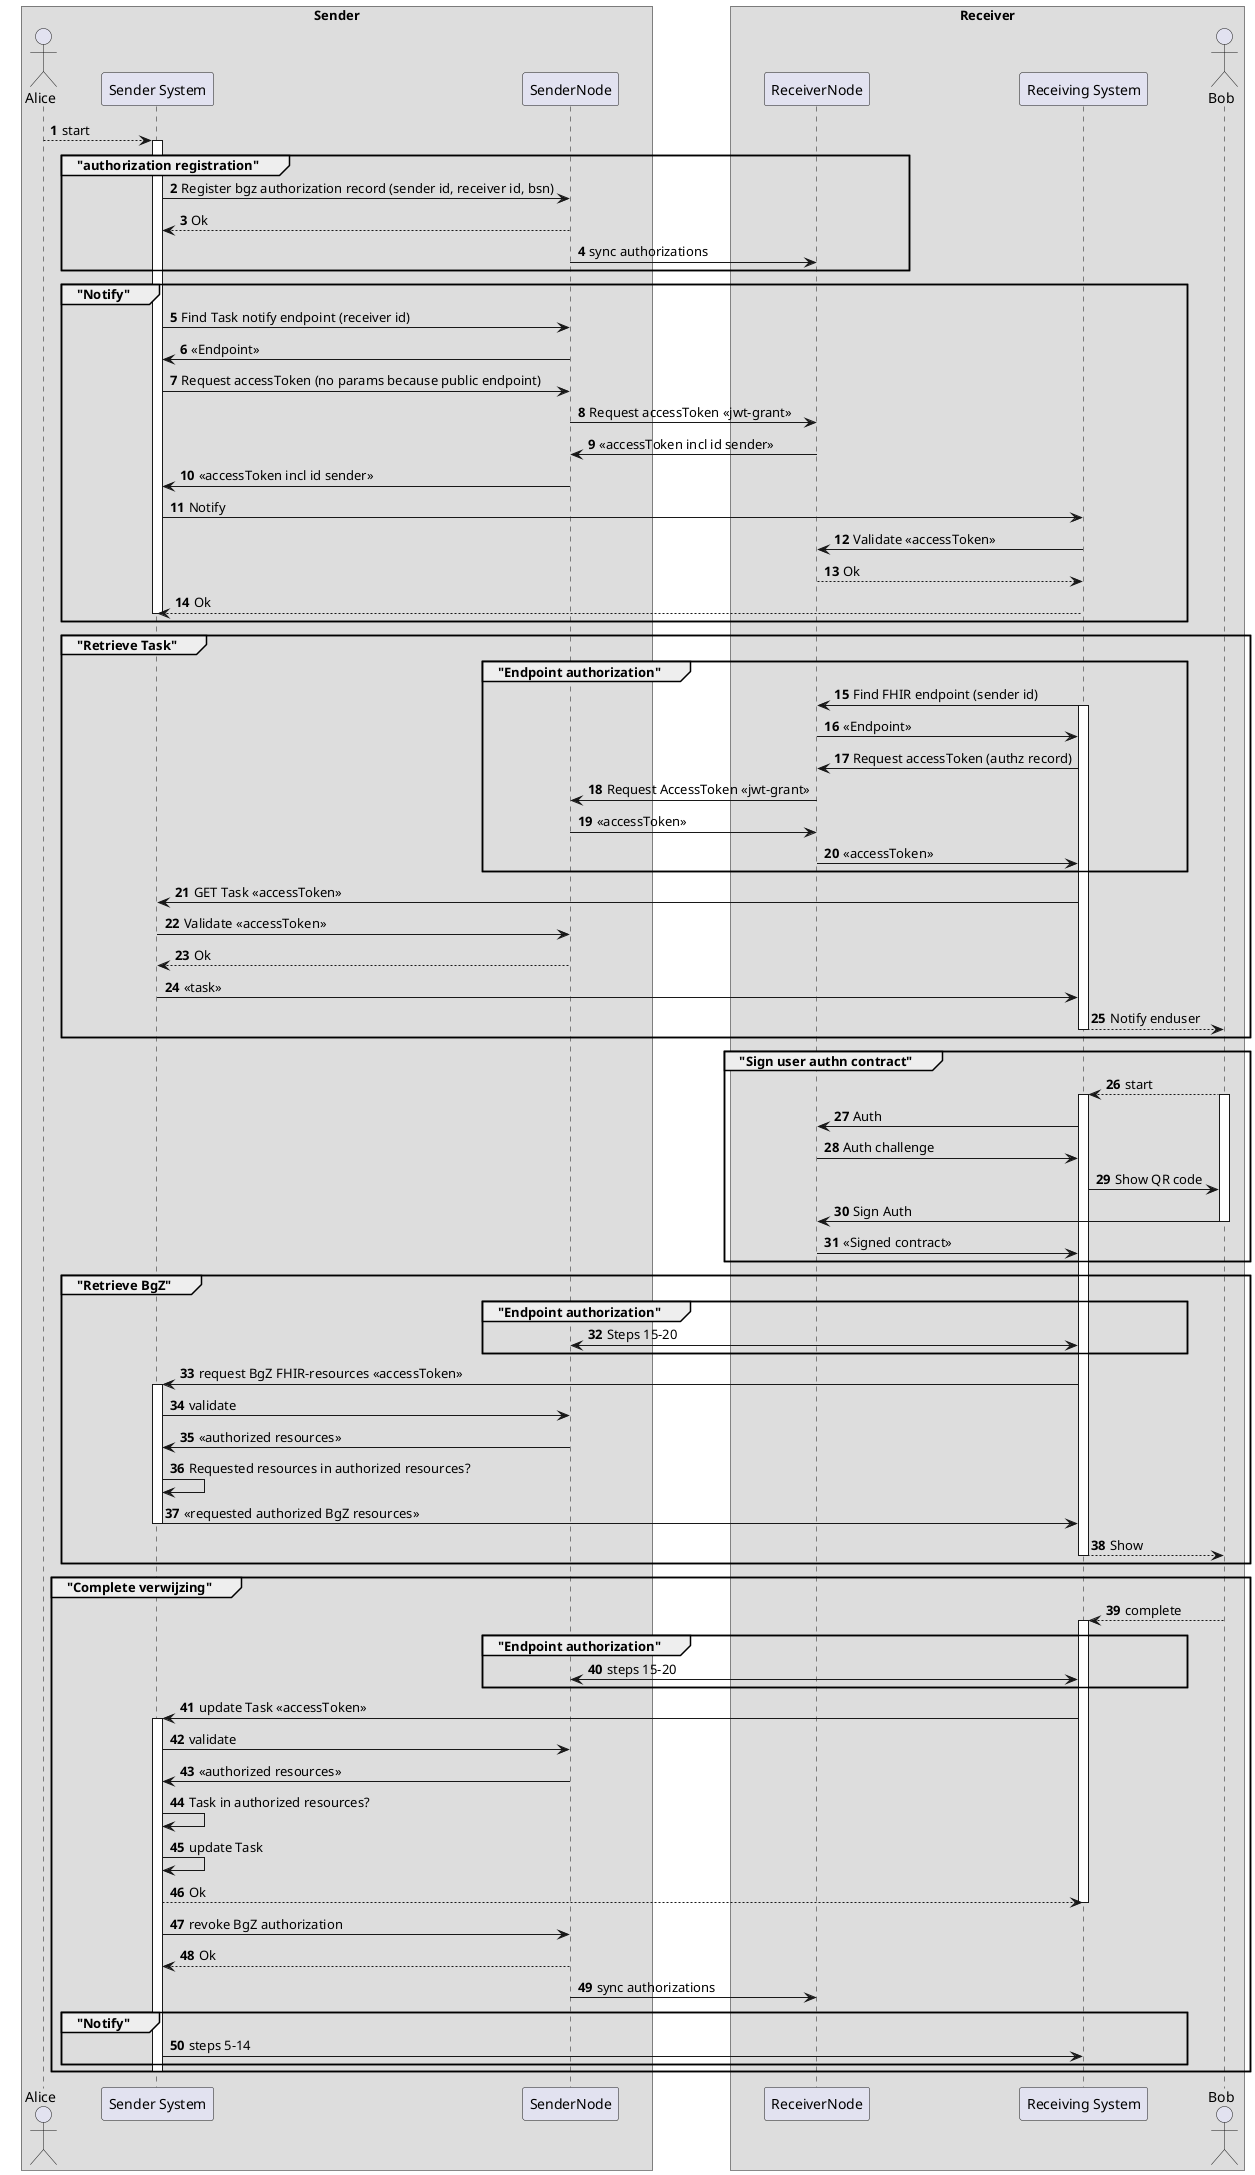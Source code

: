 @startuml
autonumber
skinparam ParticipantPadding 30
skinparam BoxPadding 20

Box Sender
  actor Alice
  participant "Sender System" as Sender
  participant SenderNode
end box
Box Receiver
  participant ReceiverNode
  participant "Receiving System" as Receiver
  actor Bob
end box

Alice --> Sender: start
activate Sender
group "authorization registration"
  Sender -> SenderNode: Register bgz authorization record (sender id, receiver id, bsn)
  SenderNode --> Sender: Ok
  SenderNode -> ReceiverNode: sync authorizations
end

group "Notify"
  Sender -> SenderNode: Find Task notify endpoint (receiver id)
  SenderNode -> Sender: <<Endpoint>>
  Sender -> SenderNode: Request accessToken (no params because public endpoint)
  SenderNode -> ReceiverNode:Request accessToken <<jwt-grant>>
  ReceiverNode -> SenderNode: <<accessToken incl id sender>>
  SenderNode -> Sender: <<accessToken incl id sender>>
  Sender -> Receiver: Notify
  Receiver -> ReceiverNode: Validate <<accessToken>>
  ReceiverNode --> Receiver: Ok
  Receiver --> Sender: Ok
  deactivate Sender
end

group "Retrieve Task"
  group "Endpoint authorization"
    Receiver -> ReceiverNode: Find FHIR endpoint (sender id)
    activate Receiver
    ReceiverNode -> Receiver: <<Endpoint>>
    Receiver -> ReceiverNode: Request accessToken (authz record)
    ReceiverNode -> SenderNode: Request AccessToken <<jwt-grant>>
    SenderNode -> ReceiverNode: <<accessToken>>
    ReceiverNode -> Receiver: <<accessToken>>
  end
  Receiver -> Sender: GET Task <<accessToken>>
  Sender -> SenderNode: Validate <<accessToken>>
  SenderNode --> Sender: Ok
  Sender -> Receiver: <<task>>
  Receiver --> Bob: Notify enduser
  deactivate Receiver
end

group "Sign user authn contract"
  Bob --> Receiver: start
  activate Bob
  activate Receiver
  Receiver -> ReceiverNode: Auth
  ReceiverNode -> Receiver: Auth challenge
  Receiver -> Bob: Show QR code
  Bob -> ReceiverNode: Sign Auth
  deactivate Bob
  ReceiverNode -> Receiver: <<Signed contract>>
end

group "Retrieve BgZ"
  group "Endpoint authorization"
   Receiver <-> SenderNode: Steps 15-20
  end
  Receiver -> Sender: request BgZ FHIR-resources <<accessToken>>
  activate Sender
  Sender -> SenderNode: validate
  SenderNode -> Sender: <<authorized resources>>
  Sender -> Sender: Requested resources in authorized resources?
  Sender -> Receiver: <<requested authorized BgZ resources>>
  deactivate Sender
  Receiver --> Bob: Show
  deactivate Receiver
end

group "Complete verwijzing"
  Bob --> Receiver: complete
  activate Receiver
  group "Endpoint authorization"
    Receiver <-> SenderNode: steps 15-20
  end
  Receiver -> Sender: update Task <<accessToken>>
  activate Sender
  Sender -> SenderNode: validate
  SenderNode -> Sender: <<authorized resources>>
  Sender -> Sender: Task in authorized resources?
  Sender -> Sender: update Task
  Sender --> Receiver: Ok
  deactivate Receiver
  Sender -> SenderNode: revoke BgZ authorization
  SenderNode --> Sender: Ok
  SenderNode -> ReceiverNode: sync authorizations
  group "Notify"
    Sender -> Receiver: steps 5-14
  end
  deactivate Sender
end
@enduml
